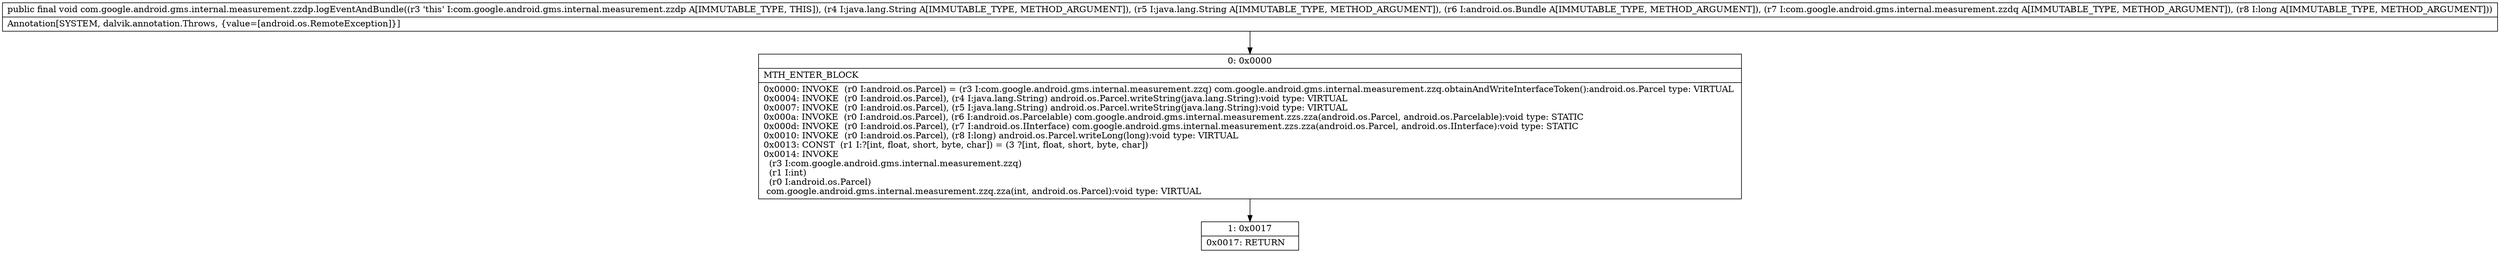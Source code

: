 digraph "CFG forcom.google.android.gms.internal.measurement.zzdp.logEventAndBundle(Ljava\/lang\/String;Ljava\/lang\/String;Landroid\/os\/Bundle;Lcom\/google\/android\/gms\/internal\/measurement\/zzdq;J)V" {
Node_0 [shape=record,label="{0\:\ 0x0000|MTH_ENTER_BLOCK\l|0x0000: INVOKE  (r0 I:android.os.Parcel) = (r3 I:com.google.android.gms.internal.measurement.zzq) com.google.android.gms.internal.measurement.zzq.obtainAndWriteInterfaceToken():android.os.Parcel type: VIRTUAL \l0x0004: INVOKE  (r0 I:android.os.Parcel), (r4 I:java.lang.String) android.os.Parcel.writeString(java.lang.String):void type: VIRTUAL \l0x0007: INVOKE  (r0 I:android.os.Parcel), (r5 I:java.lang.String) android.os.Parcel.writeString(java.lang.String):void type: VIRTUAL \l0x000a: INVOKE  (r0 I:android.os.Parcel), (r6 I:android.os.Parcelable) com.google.android.gms.internal.measurement.zzs.zza(android.os.Parcel, android.os.Parcelable):void type: STATIC \l0x000d: INVOKE  (r0 I:android.os.Parcel), (r7 I:android.os.IInterface) com.google.android.gms.internal.measurement.zzs.zza(android.os.Parcel, android.os.IInterface):void type: STATIC \l0x0010: INVOKE  (r0 I:android.os.Parcel), (r8 I:long) android.os.Parcel.writeLong(long):void type: VIRTUAL \l0x0013: CONST  (r1 I:?[int, float, short, byte, char]) = (3 ?[int, float, short, byte, char]) \l0x0014: INVOKE  \l  (r3 I:com.google.android.gms.internal.measurement.zzq)\l  (r1 I:int)\l  (r0 I:android.os.Parcel)\l com.google.android.gms.internal.measurement.zzq.zza(int, android.os.Parcel):void type: VIRTUAL \l}"];
Node_1 [shape=record,label="{1\:\ 0x0017|0x0017: RETURN   \l}"];
MethodNode[shape=record,label="{public final void com.google.android.gms.internal.measurement.zzdp.logEventAndBundle((r3 'this' I:com.google.android.gms.internal.measurement.zzdp A[IMMUTABLE_TYPE, THIS]), (r4 I:java.lang.String A[IMMUTABLE_TYPE, METHOD_ARGUMENT]), (r5 I:java.lang.String A[IMMUTABLE_TYPE, METHOD_ARGUMENT]), (r6 I:android.os.Bundle A[IMMUTABLE_TYPE, METHOD_ARGUMENT]), (r7 I:com.google.android.gms.internal.measurement.zzdq A[IMMUTABLE_TYPE, METHOD_ARGUMENT]), (r8 I:long A[IMMUTABLE_TYPE, METHOD_ARGUMENT]))  | Annotation[SYSTEM, dalvik.annotation.Throws, \{value=[android.os.RemoteException]\}]\l}"];
MethodNode -> Node_0;
Node_0 -> Node_1;
}

